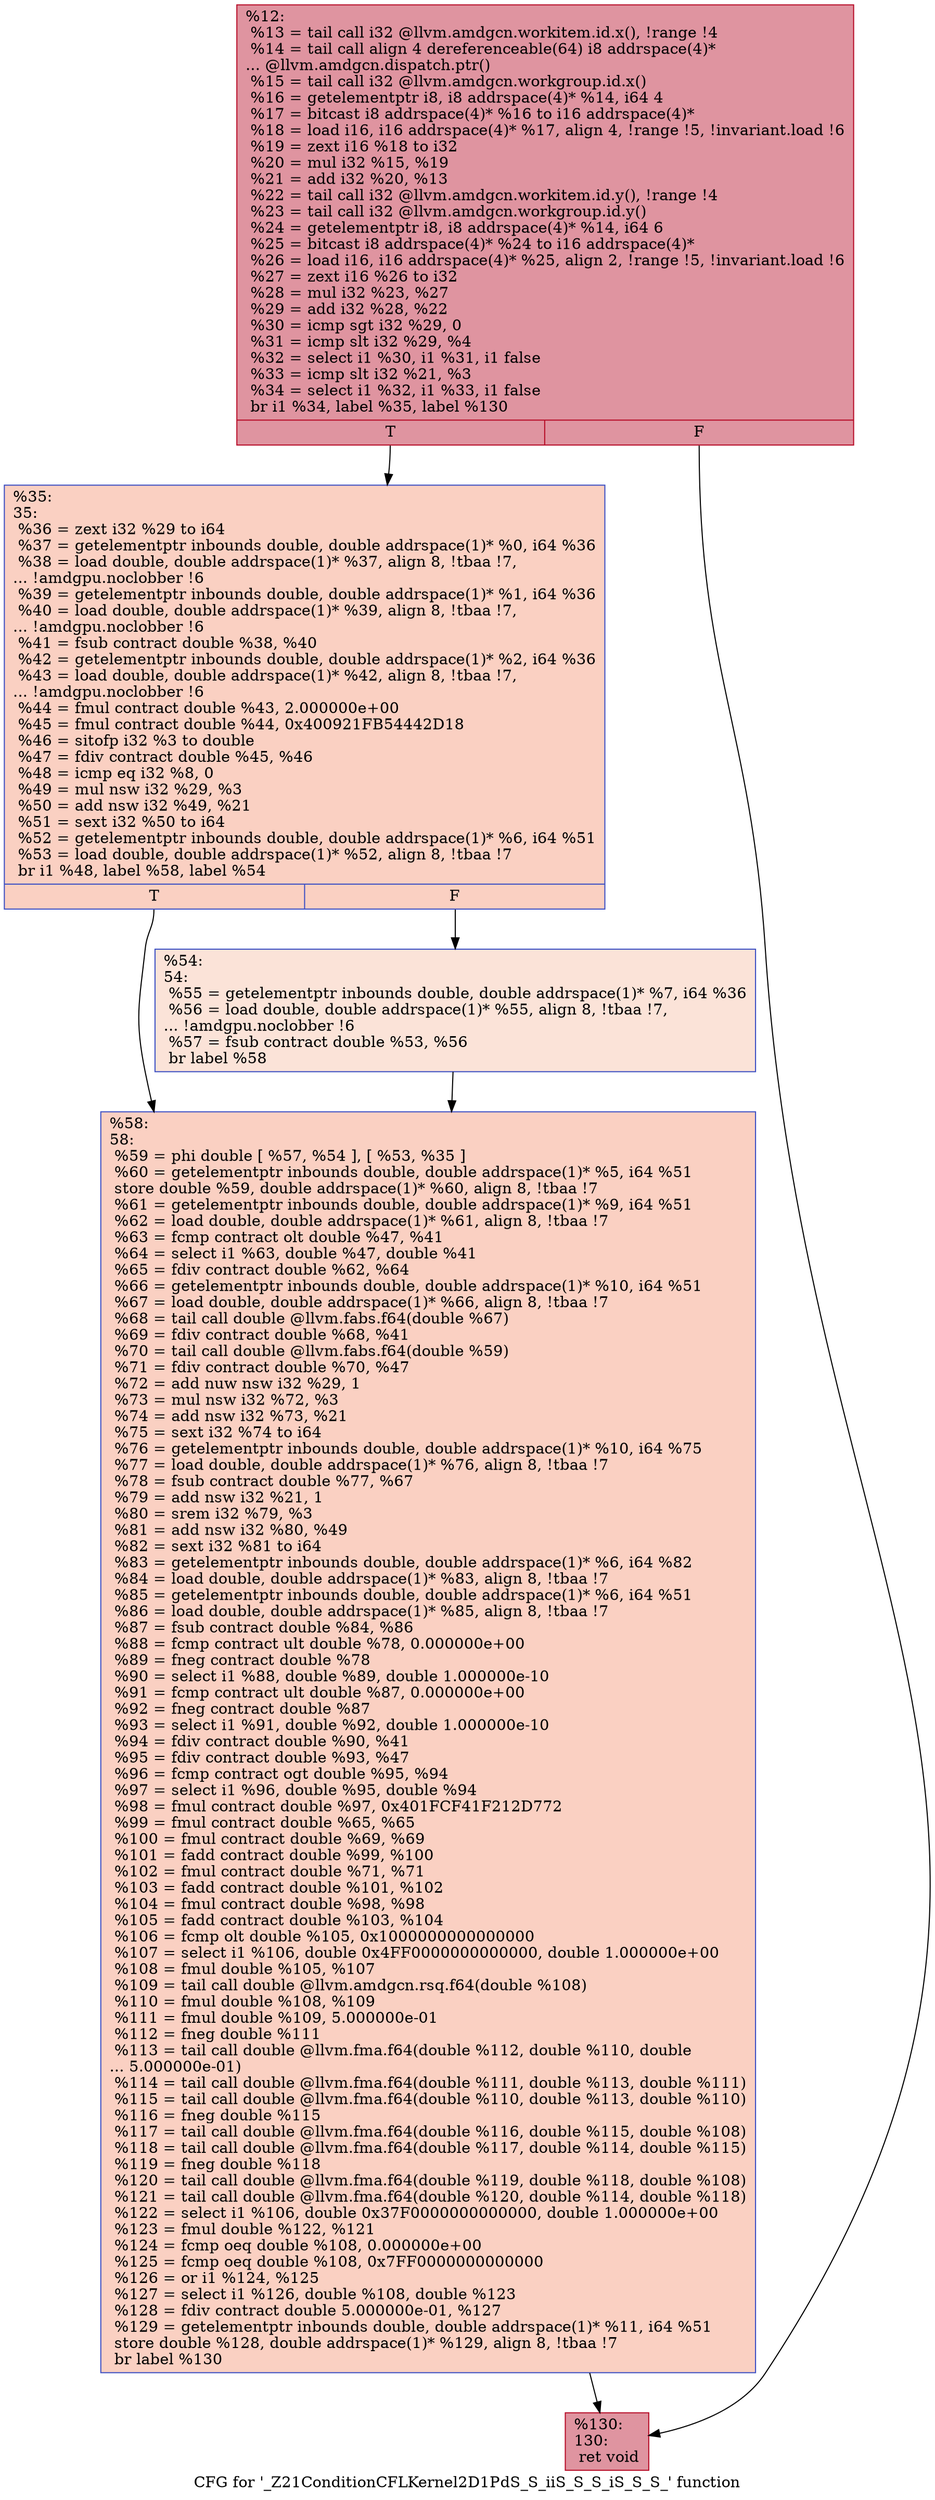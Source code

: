 digraph "CFG for '_Z21ConditionCFLKernel2D1PdS_S_iiS_S_S_iS_S_S_' function" {
	label="CFG for '_Z21ConditionCFLKernel2D1PdS_S_iiS_S_S_iS_S_S_' function";

	Node0x54afea0 [shape=record,color="#b70d28ff", style=filled, fillcolor="#b70d2870",label="{%12:\l  %13 = tail call i32 @llvm.amdgcn.workitem.id.x(), !range !4\l  %14 = tail call align 4 dereferenceable(64) i8 addrspace(4)*\l... @llvm.amdgcn.dispatch.ptr()\l  %15 = tail call i32 @llvm.amdgcn.workgroup.id.x()\l  %16 = getelementptr i8, i8 addrspace(4)* %14, i64 4\l  %17 = bitcast i8 addrspace(4)* %16 to i16 addrspace(4)*\l  %18 = load i16, i16 addrspace(4)* %17, align 4, !range !5, !invariant.load !6\l  %19 = zext i16 %18 to i32\l  %20 = mul i32 %15, %19\l  %21 = add i32 %20, %13\l  %22 = tail call i32 @llvm.amdgcn.workitem.id.y(), !range !4\l  %23 = tail call i32 @llvm.amdgcn.workgroup.id.y()\l  %24 = getelementptr i8, i8 addrspace(4)* %14, i64 6\l  %25 = bitcast i8 addrspace(4)* %24 to i16 addrspace(4)*\l  %26 = load i16, i16 addrspace(4)* %25, align 2, !range !5, !invariant.load !6\l  %27 = zext i16 %26 to i32\l  %28 = mul i32 %23, %27\l  %29 = add i32 %28, %22\l  %30 = icmp sgt i32 %29, 0\l  %31 = icmp slt i32 %29, %4\l  %32 = select i1 %30, i1 %31, i1 false\l  %33 = icmp slt i32 %21, %3\l  %34 = select i1 %32, i1 %33, i1 false\l  br i1 %34, label %35, label %130\l|{<s0>T|<s1>F}}"];
	Node0x54afea0:s0 -> Node0x54b2430;
	Node0x54afea0:s1 -> Node0x54b48a0;
	Node0x54b2430 [shape=record,color="#3d50c3ff", style=filled, fillcolor="#f3947570",label="{%35:\l35:                                               \l  %36 = zext i32 %29 to i64\l  %37 = getelementptr inbounds double, double addrspace(1)* %0, i64 %36\l  %38 = load double, double addrspace(1)* %37, align 8, !tbaa !7,\l... !amdgpu.noclobber !6\l  %39 = getelementptr inbounds double, double addrspace(1)* %1, i64 %36\l  %40 = load double, double addrspace(1)* %39, align 8, !tbaa !7,\l... !amdgpu.noclobber !6\l  %41 = fsub contract double %38, %40\l  %42 = getelementptr inbounds double, double addrspace(1)* %2, i64 %36\l  %43 = load double, double addrspace(1)* %42, align 8, !tbaa !7,\l... !amdgpu.noclobber !6\l  %44 = fmul contract double %43, 2.000000e+00\l  %45 = fmul contract double %44, 0x400921FB54442D18\l  %46 = sitofp i32 %3 to double\l  %47 = fdiv contract double %45, %46\l  %48 = icmp eq i32 %8, 0\l  %49 = mul nsw i32 %29, %3\l  %50 = add nsw i32 %49, %21\l  %51 = sext i32 %50 to i64\l  %52 = getelementptr inbounds double, double addrspace(1)* %6, i64 %51\l  %53 = load double, double addrspace(1)* %52, align 8, !tbaa !7\l  br i1 %48, label %58, label %54\l|{<s0>T|<s1>F}}"];
	Node0x54b2430:s0 -> Node0x54b6600;
	Node0x54b2430:s1 -> Node0x54b6690;
	Node0x54b6690 [shape=record,color="#3d50c3ff", style=filled, fillcolor="#f6bfa670",label="{%54:\l54:                                               \l  %55 = getelementptr inbounds double, double addrspace(1)* %7, i64 %36\l  %56 = load double, double addrspace(1)* %55, align 8, !tbaa !7,\l... !amdgpu.noclobber !6\l  %57 = fsub contract double %53, %56\l  br label %58\l}"];
	Node0x54b6690 -> Node0x54b6600;
	Node0x54b6600 [shape=record,color="#3d50c3ff", style=filled, fillcolor="#f3947570",label="{%58:\l58:                                               \l  %59 = phi double [ %57, %54 ], [ %53, %35 ]\l  %60 = getelementptr inbounds double, double addrspace(1)* %5, i64 %51\l  store double %59, double addrspace(1)* %60, align 8, !tbaa !7\l  %61 = getelementptr inbounds double, double addrspace(1)* %9, i64 %51\l  %62 = load double, double addrspace(1)* %61, align 8, !tbaa !7\l  %63 = fcmp contract olt double %47, %41\l  %64 = select i1 %63, double %47, double %41\l  %65 = fdiv contract double %62, %64\l  %66 = getelementptr inbounds double, double addrspace(1)* %10, i64 %51\l  %67 = load double, double addrspace(1)* %66, align 8, !tbaa !7\l  %68 = tail call double @llvm.fabs.f64(double %67)\l  %69 = fdiv contract double %68, %41\l  %70 = tail call double @llvm.fabs.f64(double %59)\l  %71 = fdiv contract double %70, %47\l  %72 = add nuw nsw i32 %29, 1\l  %73 = mul nsw i32 %72, %3\l  %74 = add nsw i32 %73, %21\l  %75 = sext i32 %74 to i64\l  %76 = getelementptr inbounds double, double addrspace(1)* %10, i64 %75\l  %77 = load double, double addrspace(1)* %76, align 8, !tbaa !7\l  %78 = fsub contract double %77, %67\l  %79 = add nsw i32 %21, 1\l  %80 = srem i32 %79, %3\l  %81 = add nsw i32 %80, %49\l  %82 = sext i32 %81 to i64\l  %83 = getelementptr inbounds double, double addrspace(1)* %6, i64 %82\l  %84 = load double, double addrspace(1)* %83, align 8, !tbaa !7\l  %85 = getelementptr inbounds double, double addrspace(1)* %6, i64 %51\l  %86 = load double, double addrspace(1)* %85, align 8, !tbaa !7\l  %87 = fsub contract double %84, %86\l  %88 = fcmp contract ult double %78, 0.000000e+00\l  %89 = fneg contract double %78\l  %90 = select i1 %88, double %89, double 1.000000e-10\l  %91 = fcmp contract ult double %87, 0.000000e+00\l  %92 = fneg contract double %87\l  %93 = select i1 %91, double %92, double 1.000000e-10\l  %94 = fdiv contract double %90, %41\l  %95 = fdiv contract double %93, %47\l  %96 = fcmp contract ogt double %95, %94\l  %97 = select i1 %96, double %95, double %94\l  %98 = fmul contract double %97, 0x401FCF41F212D772\l  %99 = fmul contract double %65, %65\l  %100 = fmul contract double %69, %69\l  %101 = fadd contract double %99, %100\l  %102 = fmul contract double %71, %71\l  %103 = fadd contract double %101, %102\l  %104 = fmul contract double %98, %98\l  %105 = fadd contract double %103, %104\l  %106 = fcmp olt double %105, 0x1000000000000000\l  %107 = select i1 %106, double 0x4FF0000000000000, double 1.000000e+00\l  %108 = fmul double %105, %107\l  %109 = tail call double @llvm.amdgcn.rsq.f64(double %108)\l  %110 = fmul double %108, %109\l  %111 = fmul double %109, 5.000000e-01\l  %112 = fneg double %111\l  %113 = tail call double @llvm.fma.f64(double %112, double %110, double\l... 5.000000e-01)\l  %114 = tail call double @llvm.fma.f64(double %111, double %113, double %111)\l  %115 = tail call double @llvm.fma.f64(double %110, double %113, double %110)\l  %116 = fneg double %115\l  %117 = tail call double @llvm.fma.f64(double %116, double %115, double %108)\l  %118 = tail call double @llvm.fma.f64(double %117, double %114, double %115)\l  %119 = fneg double %118\l  %120 = tail call double @llvm.fma.f64(double %119, double %118, double %108)\l  %121 = tail call double @llvm.fma.f64(double %120, double %114, double %118)\l  %122 = select i1 %106, double 0x37F0000000000000, double 1.000000e+00\l  %123 = fmul double %122, %121\l  %124 = fcmp oeq double %108, 0.000000e+00\l  %125 = fcmp oeq double %108, 0x7FF0000000000000\l  %126 = or i1 %124, %125\l  %127 = select i1 %126, double %108, double %123\l  %128 = fdiv contract double 5.000000e-01, %127\l  %129 = getelementptr inbounds double, double addrspace(1)* %11, i64 %51\l  store double %128, double addrspace(1)* %129, align 8, !tbaa !7\l  br label %130\l}"];
	Node0x54b6600 -> Node0x54b48a0;
	Node0x54b48a0 [shape=record,color="#b70d28ff", style=filled, fillcolor="#b70d2870",label="{%130:\l130:                                              \l  ret void\l}"];
}
